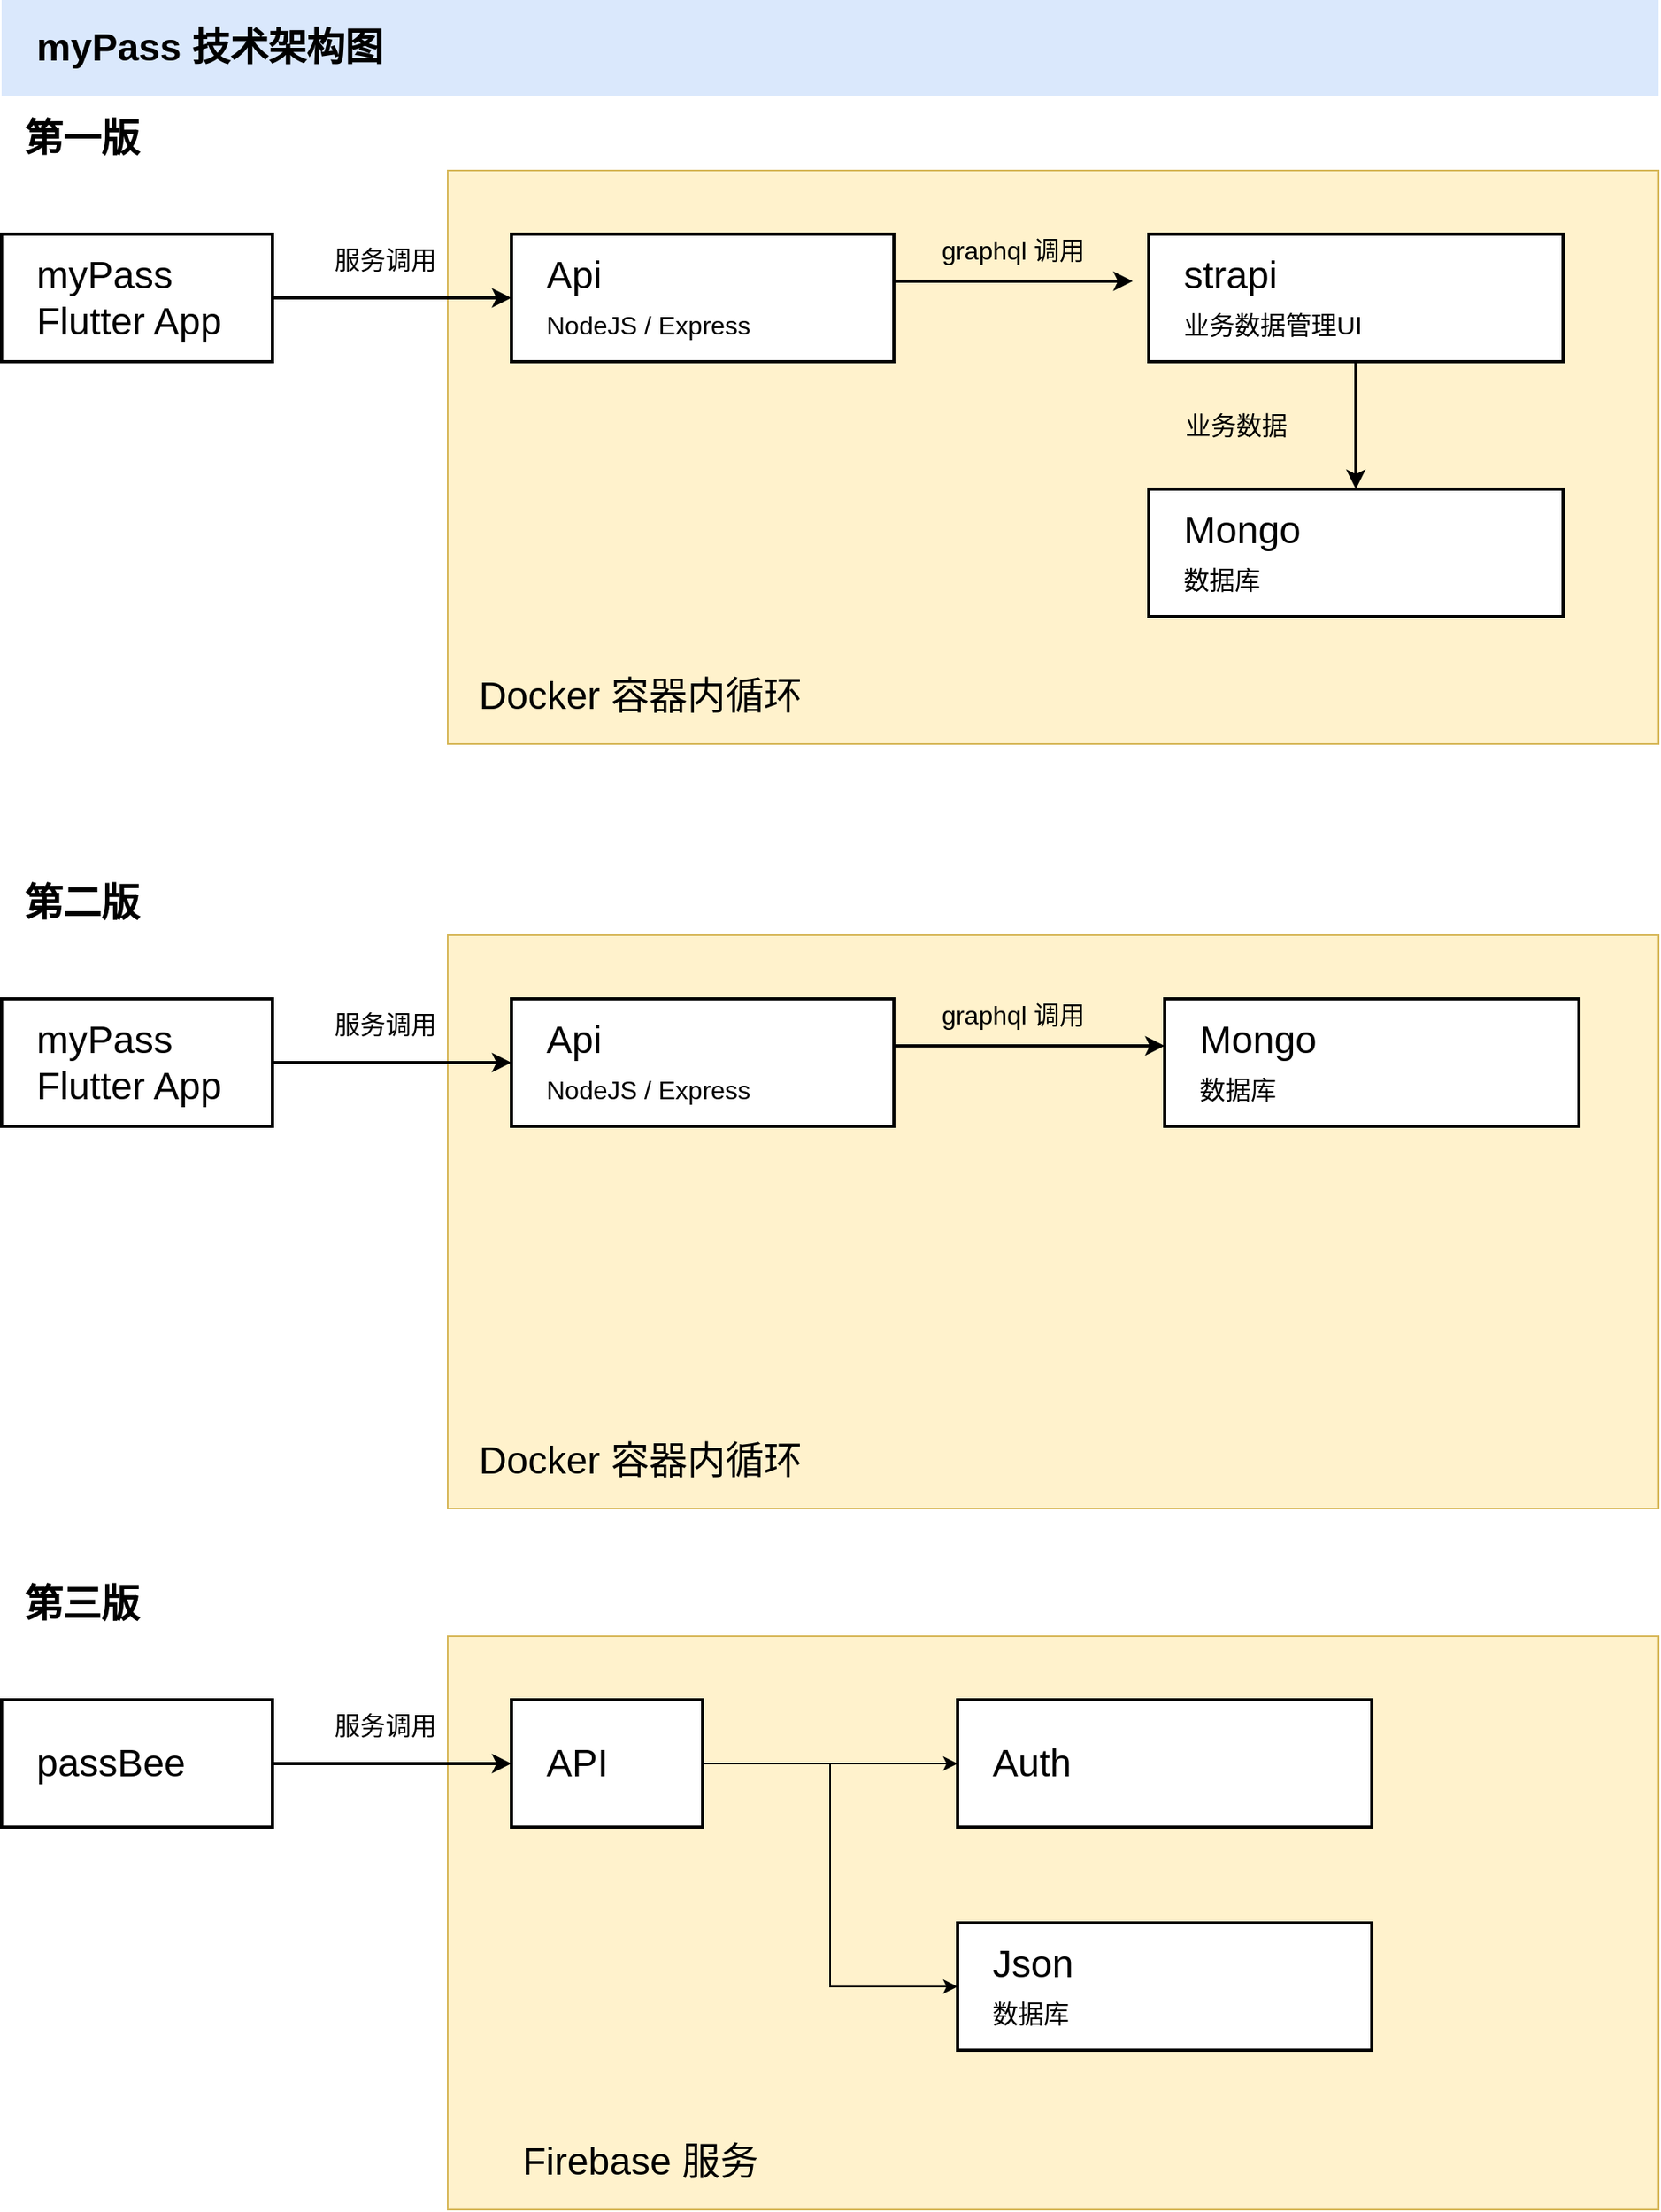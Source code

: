 <mxfile version="14.6.13" type="device"><diagram id="R2lEEEUBdFMjLlhIrx00" name="Page-1"><mxGraphModel dx="1106" dy="997" grid="1" gridSize="10" guides="1" tooltips="1" connect="1" arrows="1" fold="1" page="1" pageScale="1" pageWidth="850" pageHeight="1100" math="0" shadow="0" extFonts="Permanent Marker^https://fonts.googleapis.com/css?family=Permanent+Marker"><root><mxCell id="0"/><mxCell id="1" parent="0"/><mxCell id="ZArvf0VCgljPD24rwaDz-17" value="" style="rounded=0;whiteSpace=wrap;html=1;strokeWidth=1;fontSize=16;align=left;fillColor=#fff2cc;strokeColor=#d6b656;" parent="1" vertex="1"><mxGeometry x="400" y="120" width="760" height="360" as="geometry"/></mxCell><mxCell id="ZArvf0VCgljPD24rwaDz-2" value="&amp;nbsp; &amp;nbsp;myPass 技术架构图" style="text;html=1;fillColor=#dae8fc;align=left;verticalAlign=middle;whiteSpace=wrap;rounded=0;fontSize=24;fontStyle=1" parent="1" vertex="1"><mxGeometry x="120" y="13" width="1040" height="60" as="geometry"/></mxCell><mxCell id="ZArvf0VCgljPD24rwaDz-15" value="" style="edgeStyle=orthogonalEdgeStyle;rounded=0;orthogonalLoop=1;jettySize=auto;html=1;strokeWidth=2;fontSize=16;entryX=0;entryY=0.5;entryDx=0;entryDy=0;" parent="1" source="ZArvf0VCgljPD24rwaDz-4" target="ZArvf0VCgljPD24rwaDz-5" edge="1"><mxGeometry relative="1" as="geometry"/></mxCell><mxCell id="ZArvf0VCgljPD24rwaDz-4" value="myPass&lt;br&gt;Flutter App" style="rounded=0;whiteSpace=wrap;html=1;fontSize=24;align=left;strokeWidth=2;spacingLeft=20;" parent="1" vertex="1"><mxGeometry x="120" y="160" width="170" height="80" as="geometry"/></mxCell><mxCell id="ZArvf0VCgljPD24rwaDz-5" value="Api&lt;br&gt;&lt;font style=&quot;font-size: 16px&quot;&gt;NodeJS / Express&lt;/font&gt;&amp;nbsp;" style="rounded=0;whiteSpace=wrap;html=1;fontSize=24;align=left;strokeWidth=2;spacingLeft=20;" parent="1" vertex="1"><mxGeometry x="440" y="160" width="240" height="80" as="geometry"/></mxCell><mxCell id="ZArvf0VCgljPD24rwaDz-13" value="" style="edgeStyle=orthogonalEdgeStyle;rounded=0;orthogonalLoop=1;jettySize=auto;html=1;strokeWidth=2;fontSize=16;" parent="1" source="ZArvf0VCgljPD24rwaDz-6" target="ZArvf0VCgljPD24rwaDz-7" edge="1"><mxGeometry relative="1" as="geometry"/></mxCell><mxCell id="ZArvf0VCgljPD24rwaDz-6" value="strapi &lt;br&gt;&lt;font style=&quot;font-size: 16px&quot;&gt;业务数据管理UI&lt;/font&gt;" style="rounded=0;whiteSpace=wrap;html=1;fontSize=24;align=left;strokeWidth=2;spacingLeft=20;spacingTop=10;spacingBottom=10;" parent="1" vertex="1"><mxGeometry x="840" y="160" width="260" height="80" as="geometry"/></mxCell><mxCell id="ZArvf0VCgljPD24rwaDz-7" value="Mongo&lt;br&gt;&lt;font style=&quot;font-size: 16px&quot;&gt;数据库&lt;/font&gt;" style="rounded=0;whiteSpace=wrap;html=1;fontSize=24;align=left;strokeWidth=2;spacingLeft=20;spacingTop=10;spacingBottom=10;" parent="1" vertex="1"><mxGeometry x="840" y="320" width="260" height="80" as="geometry"/></mxCell><mxCell id="ZArvf0VCgljPD24rwaDz-9" value="服务调用" style="text;html=1;strokeColor=none;fillColor=none;align=center;verticalAlign=middle;whiteSpace=wrap;rounded=0;fontSize=16;" parent="1" vertex="1"><mxGeometry x="306" y="166" width="110" height="20" as="geometry"/></mxCell><mxCell id="ZArvf0VCgljPD24rwaDz-10" value="graphql 调用" style="text;html=1;strokeColor=none;fillColor=none;align=center;verticalAlign=middle;whiteSpace=wrap;rounded=0;fontSize=16;" parent="1" vertex="1"><mxGeometry x="700" y="160" width="110" height="20" as="geometry"/></mxCell><mxCell id="ZArvf0VCgljPD24rwaDz-11" value="" style="edgeStyle=segmentEdgeStyle;endArrow=classic;html=1;fontSize=24;exitX=1;exitY=0.5;exitDx=0;exitDy=0;entryX=0;entryY=0.5;entryDx=0;entryDy=0;strokeWidth=2;" parent="1" edge="1"><mxGeometry width="50" height="50" relative="1" as="geometry"><mxPoint x="680" y="189.5" as="sourcePoint"/><mxPoint x="830" y="189.5" as="targetPoint"/></mxGeometry></mxCell><mxCell id="ZArvf0VCgljPD24rwaDz-14" value="业务数据" style="text;html=1;strokeColor=none;fillColor=none;align=center;verticalAlign=middle;whiteSpace=wrap;rounded=0;fontSize=16;" parent="1" vertex="1"><mxGeometry x="840" y="270" width="110" height="20" as="geometry"/></mxCell><mxCell id="ZArvf0VCgljPD24rwaDz-18" value="Docker 容器内循环" style="text;html=1;strokeColor=none;fillColor=none;align=center;verticalAlign=middle;whiteSpace=wrap;rounded=0;fontSize=24;" parent="1" vertex="1"><mxGeometry x="416" y="440" width="210" height="20" as="geometry"/></mxCell><mxCell id="MxgyR5Z--MaU4NUTE8hQ-1" value="" style="rounded=0;whiteSpace=wrap;html=1;strokeWidth=1;fontSize=16;align=left;fillColor=#fff2cc;strokeColor=#d6b656;" parent="1" vertex="1"><mxGeometry x="400" y="600" width="760" height="360" as="geometry"/></mxCell><mxCell id="MxgyR5Z--MaU4NUTE8hQ-2" value="" style="edgeStyle=orthogonalEdgeStyle;rounded=0;orthogonalLoop=1;jettySize=auto;html=1;strokeWidth=2;fontSize=16;entryX=0;entryY=0.5;entryDx=0;entryDy=0;" parent="1" source="MxgyR5Z--MaU4NUTE8hQ-3" target="MxgyR5Z--MaU4NUTE8hQ-4" edge="1"><mxGeometry relative="1" as="geometry"/></mxCell><mxCell id="MxgyR5Z--MaU4NUTE8hQ-3" value="myPass&lt;br&gt;Flutter App" style="rounded=0;whiteSpace=wrap;html=1;fontSize=24;align=left;strokeWidth=2;spacingLeft=20;" parent="1" vertex="1"><mxGeometry x="120" y="640" width="170" height="80" as="geometry"/></mxCell><mxCell id="MxgyR5Z--MaU4NUTE8hQ-4" value="Api&lt;br&gt;&lt;font style=&quot;font-size: 16px&quot;&gt;NodeJS / Express&lt;/font&gt;&amp;nbsp;" style="rounded=0;whiteSpace=wrap;html=1;fontSize=24;align=left;strokeWidth=2;spacingLeft=20;" parent="1" vertex="1"><mxGeometry x="440" y="640" width="240" height="80" as="geometry"/></mxCell><mxCell id="MxgyR5Z--MaU4NUTE8hQ-7" value="Mongo&lt;br&gt;&lt;font style=&quot;font-size: 16px&quot;&gt;数据库&lt;/font&gt;" style="rounded=0;whiteSpace=wrap;html=1;fontSize=24;align=left;strokeWidth=2;spacingLeft=20;spacingTop=10;spacingBottom=10;" parent="1" vertex="1"><mxGeometry x="850" y="640" width="260" height="80" as="geometry"/></mxCell><mxCell id="MxgyR5Z--MaU4NUTE8hQ-8" value="服务调用" style="text;html=1;strokeColor=none;fillColor=none;align=center;verticalAlign=middle;whiteSpace=wrap;rounded=0;fontSize=16;" parent="1" vertex="1"><mxGeometry x="306" y="646" width="110" height="20" as="geometry"/></mxCell><mxCell id="MxgyR5Z--MaU4NUTE8hQ-9" value="graphql 调用" style="text;html=1;strokeColor=none;fillColor=none;align=center;verticalAlign=middle;whiteSpace=wrap;rounded=0;fontSize=16;" parent="1" vertex="1"><mxGeometry x="700" y="640" width="110" height="20" as="geometry"/></mxCell><mxCell id="MxgyR5Z--MaU4NUTE8hQ-10" value="" style="edgeStyle=segmentEdgeStyle;endArrow=classic;html=1;fontSize=24;exitX=1;exitY=0.5;exitDx=0;exitDy=0;strokeWidth=2;" parent="1" target="MxgyR5Z--MaU4NUTE8hQ-7" edge="1"><mxGeometry width="50" height="50" relative="1" as="geometry"><mxPoint x="680" y="669.5" as="sourcePoint"/><mxPoint x="830" y="669.5" as="targetPoint"/></mxGeometry></mxCell><mxCell id="MxgyR5Z--MaU4NUTE8hQ-12" value="Docker 容器内循环" style="text;html=1;strokeColor=none;fillColor=none;align=center;verticalAlign=middle;whiteSpace=wrap;rounded=0;fontSize=24;" parent="1" vertex="1"><mxGeometry x="416" y="920" width="210" height="20" as="geometry"/></mxCell><mxCell id="MxgyR5Z--MaU4NUTE8hQ-13" value="第二版" style="text;strokeColor=none;fillColor=none;html=1;fontSize=24;fontStyle=1;verticalAlign=middle;align=center;" parent="1" vertex="1"><mxGeometry x="120" y="560" width="100" height="40" as="geometry"/></mxCell><mxCell id="MxgyR5Z--MaU4NUTE8hQ-14" value="第一版" style="text;strokeColor=none;fillColor=none;html=1;fontSize=24;fontStyle=1;verticalAlign=middle;align=center;" parent="1" vertex="1"><mxGeometry x="120" y="80" width="100" height="40" as="geometry"/></mxCell><mxCell id="OZ0hQfJZyN_GEs1LB15X-1" value="" style="rounded=0;whiteSpace=wrap;html=1;strokeWidth=1;fontSize=16;align=left;fillColor=#fff2cc;strokeColor=#d6b656;" vertex="1" parent="1"><mxGeometry x="400" y="1040" width="760" height="360" as="geometry"/></mxCell><mxCell id="OZ0hQfJZyN_GEs1LB15X-2" value="" style="edgeStyle=orthogonalEdgeStyle;rounded=0;orthogonalLoop=1;jettySize=auto;html=1;strokeWidth=2;fontSize=16;entryX=0;entryY=0.5;entryDx=0;entryDy=0;" edge="1" parent="1" source="OZ0hQfJZyN_GEs1LB15X-3" target="OZ0hQfJZyN_GEs1LB15X-4"><mxGeometry relative="1" as="geometry"/></mxCell><mxCell id="OZ0hQfJZyN_GEs1LB15X-3" value="passBee" style="rounded=0;whiteSpace=wrap;html=1;fontSize=24;align=left;strokeWidth=2;spacingLeft=20;" vertex="1" parent="1"><mxGeometry x="120" y="1080" width="170" height="80" as="geometry"/></mxCell><mxCell id="OZ0hQfJZyN_GEs1LB15X-12" style="edgeStyle=orthogonalEdgeStyle;rounded=0;orthogonalLoop=1;jettySize=auto;html=1;" edge="1" parent="1" source="OZ0hQfJZyN_GEs1LB15X-4" target="OZ0hQfJZyN_GEs1LB15X-11"><mxGeometry relative="1" as="geometry"/></mxCell><mxCell id="OZ0hQfJZyN_GEs1LB15X-13" style="edgeStyle=orthogonalEdgeStyle;rounded=0;orthogonalLoop=1;jettySize=auto;html=1;entryX=0;entryY=0.5;entryDx=0;entryDy=0;" edge="1" parent="1" source="OZ0hQfJZyN_GEs1LB15X-4" target="OZ0hQfJZyN_GEs1LB15X-5"><mxGeometry relative="1" as="geometry"/></mxCell><mxCell id="OZ0hQfJZyN_GEs1LB15X-4" value="API" style="rounded=0;whiteSpace=wrap;html=1;fontSize=24;align=left;strokeWidth=2;spacingLeft=20;" vertex="1" parent="1"><mxGeometry x="440" y="1080" width="120" height="80" as="geometry"/></mxCell><mxCell id="OZ0hQfJZyN_GEs1LB15X-5" value="Json&lt;br&gt;&lt;font style=&quot;font-size: 16px&quot;&gt;数据库&lt;/font&gt;" style="rounded=0;whiteSpace=wrap;html=1;fontSize=24;align=left;strokeWidth=2;spacingLeft=20;spacingTop=10;spacingBottom=10;" vertex="1" parent="1"><mxGeometry x="720" y="1220" width="260" height="80" as="geometry"/></mxCell><mxCell id="OZ0hQfJZyN_GEs1LB15X-6" value="服务调用" style="text;html=1;strokeColor=none;fillColor=none;align=center;verticalAlign=middle;whiteSpace=wrap;rounded=0;fontSize=16;" vertex="1" parent="1"><mxGeometry x="306" y="1086" width="110" height="20" as="geometry"/></mxCell><mxCell id="OZ0hQfJZyN_GEs1LB15X-9" value="Firebase 服务" style="text;html=1;strokeColor=none;fillColor=none;align=center;verticalAlign=middle;whiteSpace=wrap;rounded=0;fontSize=24;" vertex="1" parent="1"><mxGeometry x="416" y="1360" width="210" height="20" as="geometry"/></mxCell><mxCell id="OZ0hQfJZyN_GEs1LB15X-10" value="第三版" style="text;strokeColor=none;fillColor=none;html=1;fontSize=24;fontStyle=1;verticalAlign=middle;align=center;" vertex="1" parent="1"><mxGeometry x="120" y="1000" width="100" height="40" as="geometry"/></mxCell><mxCell id="OZ0hQfJZyN_GEs1LB15X-11" value="Auth&lt;br&gt;" style="rounded=0;whiteSpace=wrap;html=1;fontSize=24;align=left;strokeWidth=2;spacingLeft=20;" vertex="1" parent="1"><mxGeometry x="720" y="1080" width="260" height="80" as="geometry"/></mxCell></root></mxGraphModel></diagram></mxfile>